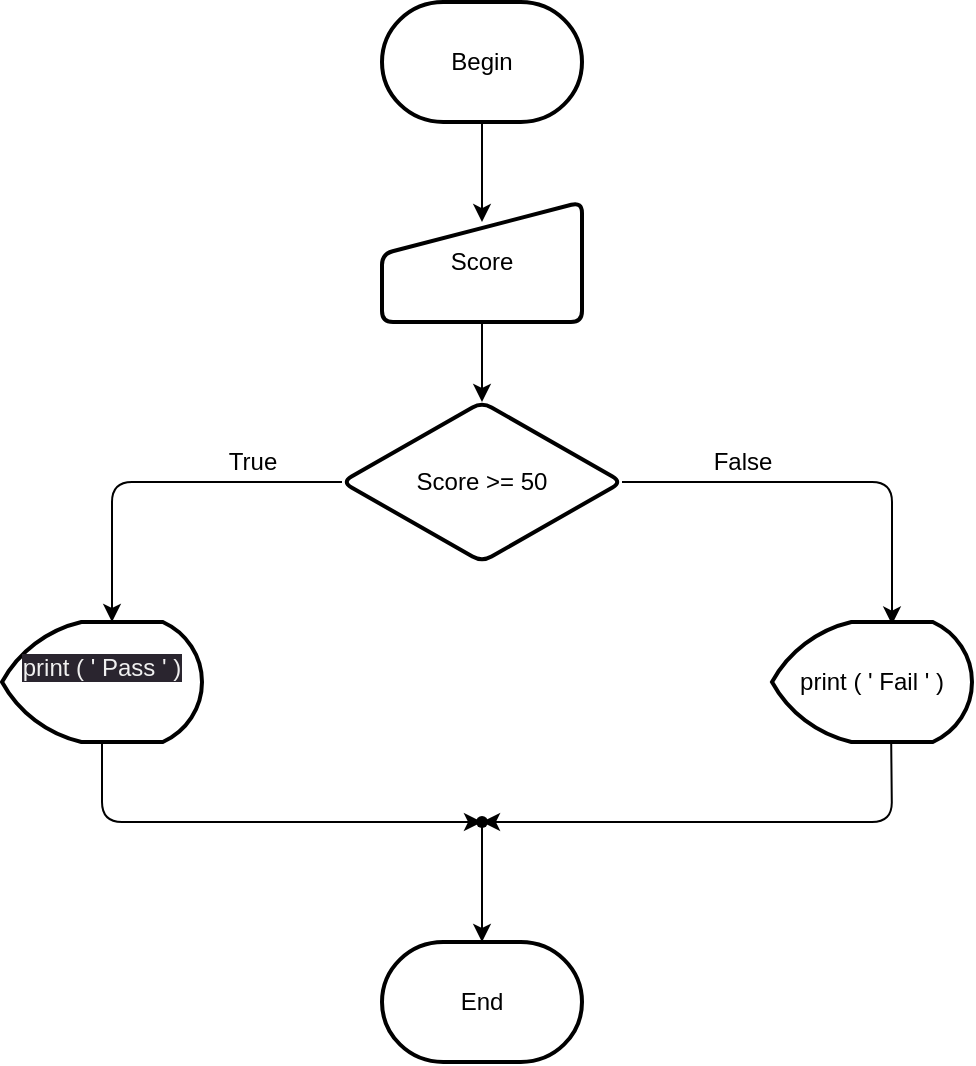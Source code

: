 <mxfile>
    <diagram id="gYTF8Jj8xskJIvSQph0C" name="Page-1">
        <mxGraphModel dx="538" dy="254" grid="1" gridSize="10" guides="1" tooltips="1" connect="1" arrows="1" fold="1" page="1" pageScale="1" pageWidth="850" pageHeight="1100" math="0" shadow="0">
            <root>
                <mxCell id="0"/>
                <mxCell id="1" parent="0"/>
                <mxCell id="15" value="" style="edgeStyle=none;html=1;entryX=0.5;entryY=0.167;entryDx=0;entryDy=0;entryPerimeter=0;" edge="1" parent="1" source="2" target="3">
                    <mxGeometry relative="1" as="geometry"/>
                </mxCell>
                <mxCell id="2" value="Begin" style="strokeWidth=2;html=1;shape=mxgraph.flowchart.terminator;whiteSpace=wrap;" vertex="1" parent="1">
                    <mxGeometry x="375" y="70" width="100" height="60" as="geometry"/>
                </mxCell>
                <mxCell id="9" value="" style="edgeStyle=none;html=1;" edge="1" parent="1" source="3" target="8">
                    <mxGeometry relative="1" as="geometry"/>
                </mxCell>
                <mxCell id="3" value="Score" style="html=1;strokeWidth=2;shape=manualInput;whiteSpace=wrap;rounded=1;size=26;arcSize=11;" vertex="1" parent="1">
                    <mxGeometry x="375" y="170" width="100" height="60" as="geometry"/>
                </mxCell>
                <mxCell id="16" style="edgeStyle=none;html=1;entryX=0;entryY=0;entryDx=50;entryDy=0;entryPerimeter=0;" edge="1" parent="1" source="8">
                    <mxGeometry relative="1" as="geometry">
                        <mxPoint x="240" y="380" as="targetPoint"/>
                        <Array as="points">
                            <mxPoint x="240" y="310"/>
                        </Array>
                    </mxGeometry>
                </mxCell>
                <mxCell id="18" value="" style="edgeStyle=none;html=1;entryX=0.6;entryY=0.026;entryDx=0;entryDy=0;entryPerimeter=0;" edge="1" parent="1" source="8">
                    <mxGeometry relative="1" as="geometry">
                        <mxPoint x="630" y="381.3" as="targetPoint"/>
                        <Array as="points">
                            <mxPoint x="630" y="310"/>
                        </Array>
                    </mxGeometry>
                </mxCell>
                <mxCell id="8" value="Score &amp;gt;= 50" style="rhombus;whiteSpace=wrap;html=1;strokeWidth=2;rounded=1;arcSize=11;" vertex="1" parent="1">
                    <mxGeometry x="355" y="270" width="140" height="80" as="geometry"/>
                </mxCell>
                <mxCell id="19" style="edgeStyle=none;html=1;entryX=0.39;entryY=0.49;entryDx=0;entryDy=0;entryPerimeter=0;startArrow=none;exitX=0.5;exitY=1;exitDx=0;exitDy=0;exitPerimeter=0;" edge="1" parent="1" source="35" target="29">
                    <mxGeometry relative="1" as="geometry">
                        <mxPoint x="420" y="480" as="targetPoint"/>
                        <mxPoint x="240" y="430" as="sourcePoint"/>
                        <Array as="points">
                            <mxPoint x="235" y="480"/>
                        </Array>
                    </mxGeometry>
                </mxCell>
                <mxCell id="21" value="" style="edgeStyle=none;html=1;exitX=0.596;exitY=1.005;exitDx=0;exitDy=0;exitPerimeter=0;entryX=0.39;entryY=0.51;entryDx=0;entryDy=0;entryPerimeter=0;" edge="1" parent="1" source="37" target="29">
                    <mxGeometry relative="1" as="geometry">
                        <mxPoint x="630" y="431" as="sourcePoint"/>
                        <mxPoint x="430" y="480" as="targetPoint"/>
                        <Array as="points">
                            <mxPoint x="630" y="480"/>
                        </Array>
                    </mxGeometry>
                </mxCell>
                <mxCell id="13" value="End" style="strokeWidth=2;html=1;shape=mxgraph.flowchart.terminator;whiteSpace=wrap;" vertex="1" parent="1">
                    <mxGeometry x="375" y="540" width="100" height="60" as="geometry"/>
                </mxCell>
                <mxCell id="32" value="" style="edgeStyle=none;html=1;" edge="1" parent="1" source="29" target="13">
                    <mxGeometry relative="1" as="geometry"/>
                </mxCell>
                <mxCell id="29" value="" style="shape=waypoint;sketch=0;size=6;pointerEvents=1;points=[];fillColor=none;resizable=0;rotatable=0;perimeter=centerPerimeter;snapToPoint=1;" vertex="1" parent="1">
                    <mxGeometry x="415" y="470" width="20" height="20" as="geometry"/>
                </mxCell>
                <mxCell id="33" value="True" style="text;html=1;align=center;verticalAlign=middle;resizable=0;points=[];autosize=1;strokeColor=none;fillColor=none;" vertex="1" parent="1">
                    <mxGeometry x="285" y="285" width="50" height="30" as="geometry"/>
                </mxCell>
                <mxCell id="34" value="False" style="text;html=1;align=center;verticalAlign=middle;resizable=0;points=[];autosize=1;strokeColor=none;fillColor=none;" vertex="1" parent="1">
                    <mxGeometry x="530" y="285" width="50" height="30" as="geometry"/>
                </mxCell>
                <mxCell id="36" value="" style="edgeStyle=none;html=1;entryX=0.39;entryY=0.49;entryDx=0;entryDy=0;entryPerimeter=0;endArrow=none;" edge="1" parent="1" target="35">
                    <mxGeometry relative="1" as="geometry">
                        <mxPoint x="425" y="480" as="targetPoint"/>
                        <mxPoint x="240" y="430" as="sourcePoint"/>
                        <Array as="points"/>
                    </mxGeometry>
                </mxCell>
                <mxCell id="35" value="&#10;&lt;span style=&quot;color: rgb(240, 240, 240); font-family: Helvetica; font-size: 12px; font-style: normal; font-variant-ligatures: normal; font-variant-caps: normal; font-weight: 400; letter-spacing: normal; orphans: 2; text-align: center; text-indent: 0px; text-transform: none; widows: 2; word-spacing: 0px; -webkit-text-stroke-width: 0px; background-color: rgb(42, 37, 47); text-decoration-thickness: initial; text-decoration-style: initial; text-decoration-color: initial; float: none; display: inline !important;&quot;&gt;print ( ' Pass ' )&lt;/span&gt;&#10;&#10;" style="strokeWidth=2;html=1;shape=mxgraph.flowchart.display;whiteSpace=wrap;" vertex="1" parent="1">
                    <mxGeometry x="185" y="380" width="100" height="60" as="geometry"/>
                </mxCell>
                <mxCell id="37" value="print ( ' Fail ' )&lt;b&gt;&lt;br&gt;&lt;/b&gt;" style="strokeWidth=2;html=1;shape=mxgraph.flowchart.display;whiteSpace=wrap;" vertex="1" parent="1">
                    <mxGeometry x="570" y="380" width="100" height="60" as="geometry"/>
                </mxCell>
            </root>
        </mxGraphModel>
    </diagram>
</mxfile>